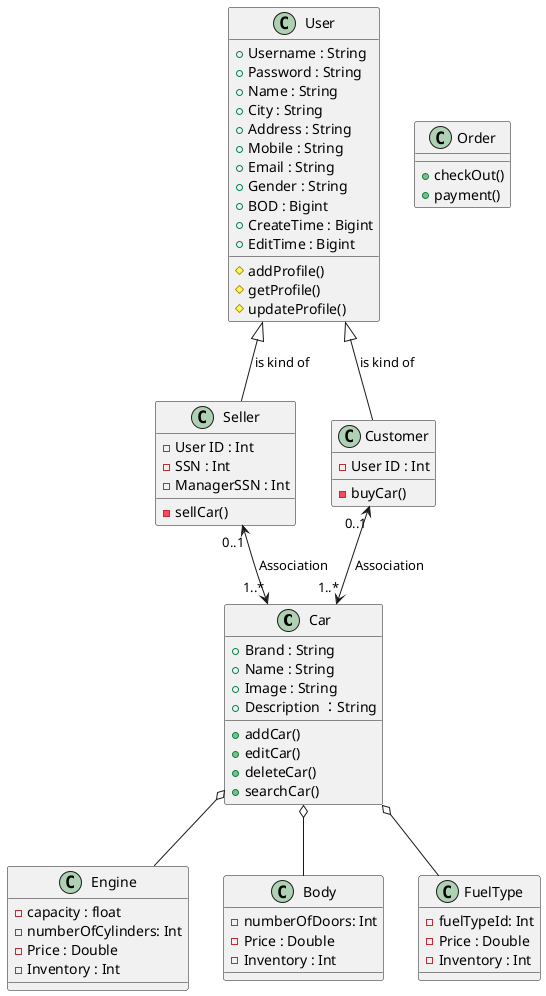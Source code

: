 @startuml
 class Car {
  + Brand : String
  + Name : String
  + Image : String
  + Description ：String
  + addCar()
  + editCar()
  + deleteCar()
  + searchCar()
 }

 class Engine{
  - capacity : float
  - numberOfCylinders: Int
  - Price : Double
  - Inventory : Int
 }
 class Body{
  - numberOfDoors: Int
  - Price : Double
  - Inventory : Int
 }
 class FuelType{
  - fuelTypeId: Int
  - Price : Double
  - Inventory : Int
 }

 class User {
  + Username : String
  + Password : String
  + Name : String
  + City : String
  + Address : String
  + Mobile : String
  + Email : String
  + Gender : String
  + BOD : Bigint
  + CreateTime : Bigint
  + EditTime : Bigint
  # addProfile()
  # getProfile()
  # updateProfile()
 }

 class Seller{
    - User ID : Int
    - SSN : Int
    - ManagerSSN : Int
    - sellCar()
 }

 class Customer{
    - User ID : Int
    - buyCar()
 }

 class Order{
    +checkOut()
    +payment()
 }


 User <|-- Seller : is kind of
 User <|-- Customer : is kind of
 Seller    "0..1"<-->"1..*" Car : Association
 Customer  "0..1"<-->"1..*" Car : Association
 Car o-- Engine
 Car o-- Body
 Car o-- FuelType

@enduml
